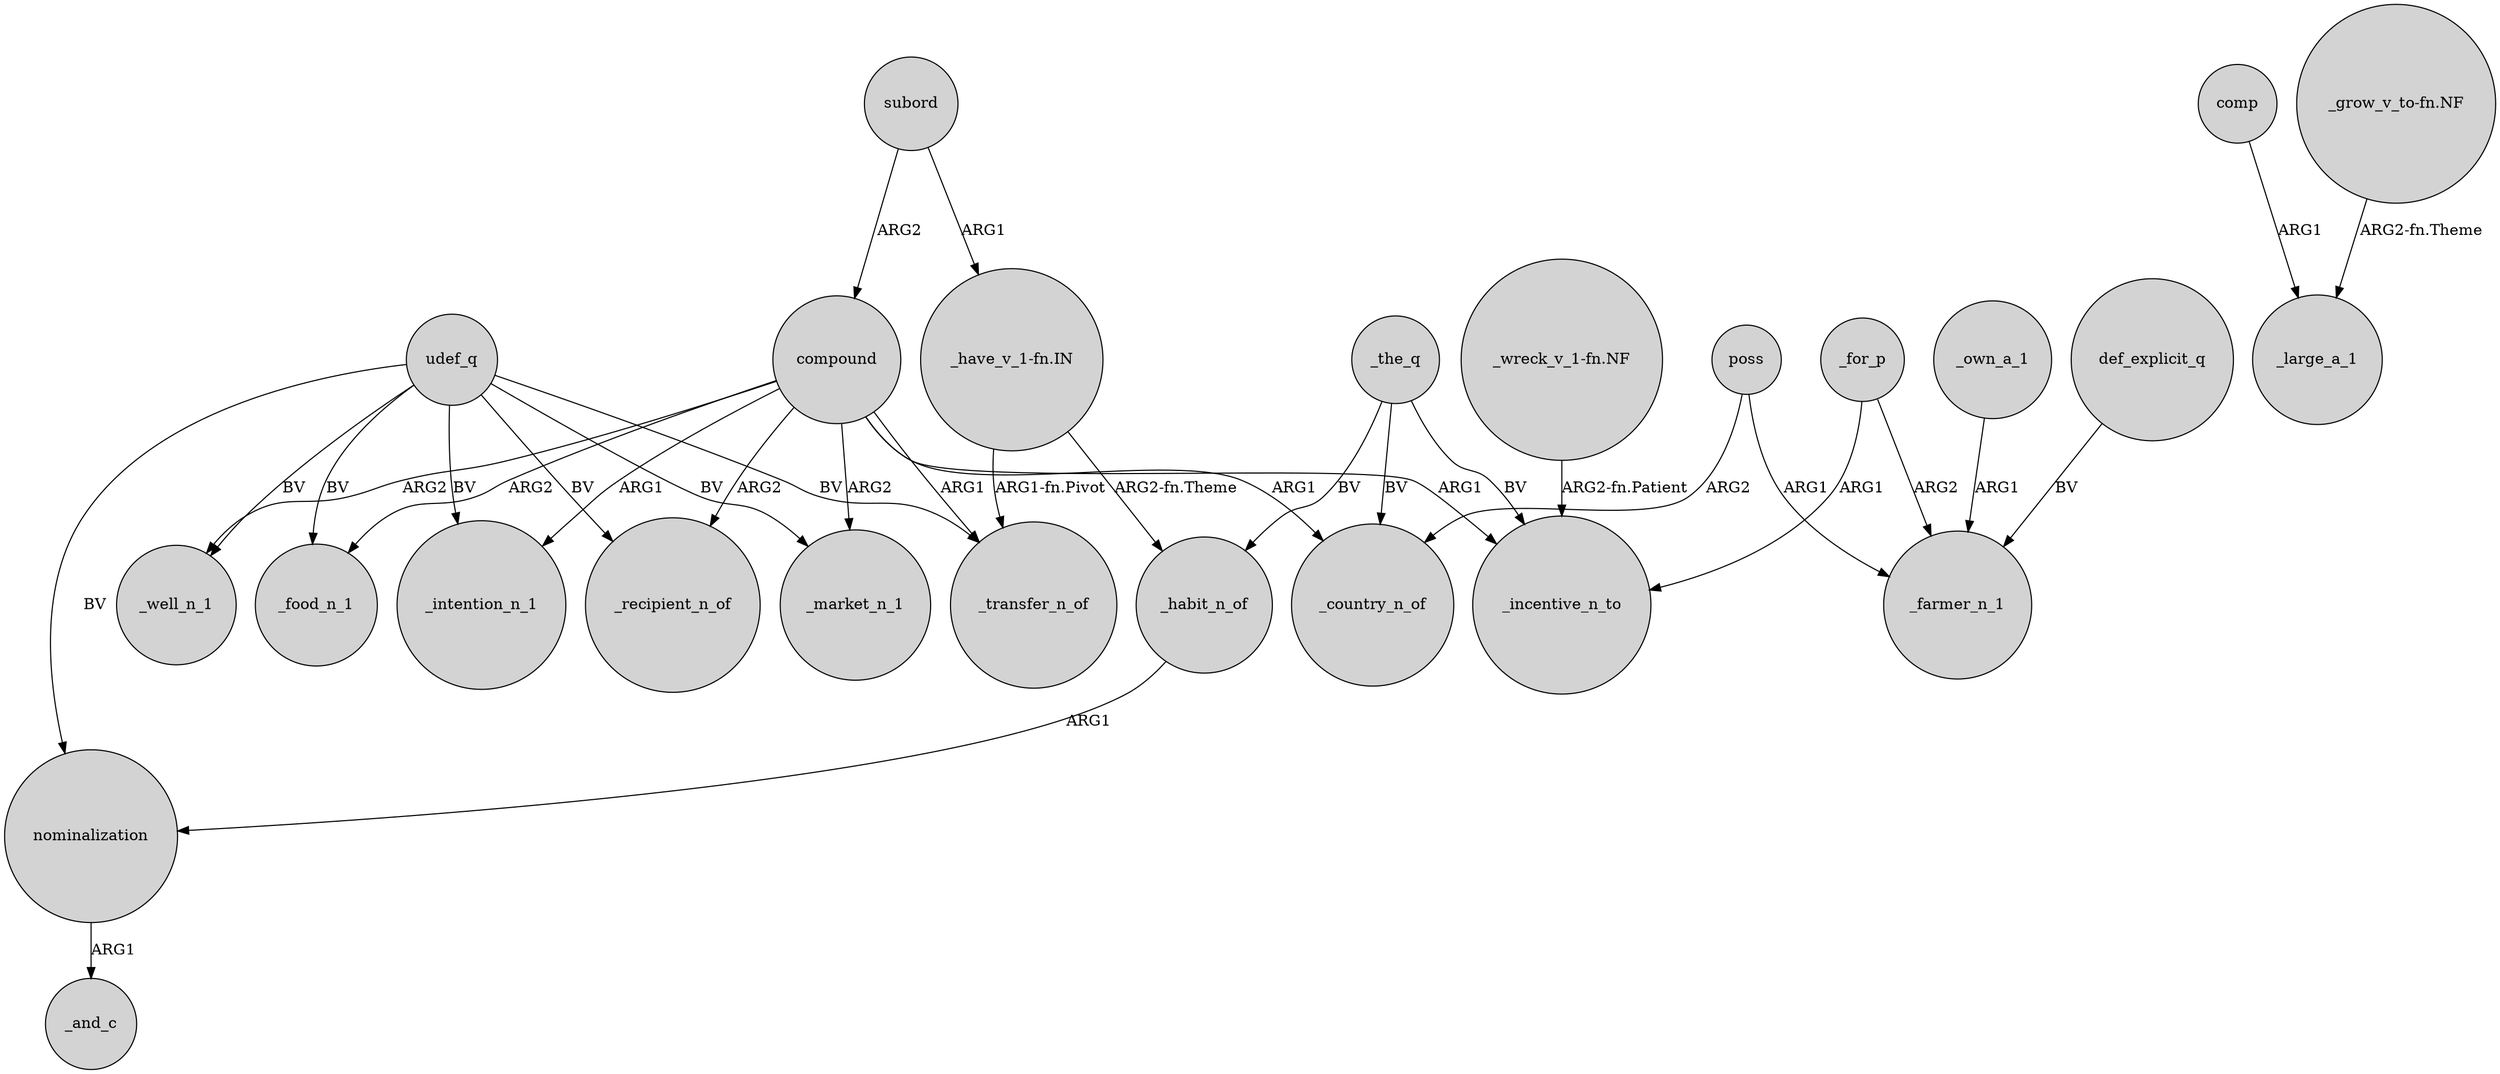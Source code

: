 digraph {
	node [shape=circle style=filled]
	compound -> _market_n_1 [label=ARG2]
	poss -> _country_n_of [label=ARG2]
	compound -> _food_n_1 [label=ARG2]
	"_have_v_1-fn.IN" -> _transfer_n_of [label="ARG1-fn.Pivot"]
	"_wreck_v_1-fn.NF" -> _incentive_n_to [label="ARG2-fn.Patient"]
	_for_p -> _incentive_n_to [label=ARG1]
	_the_q -> _habit_n_of [label=BV]
	nominalization -> _and_c [label=ARG1]
	comp -> _large_a_1 [label=ARG1]
	def_explicit_q -> _farmer_n_1 [label=BV]
	compound -> _intention_n_1 [label=ARG1]
	_the_q -> _incentive_n_to [label=BV]
	compound -> _well_n_1 [label=ARG2]
	udef_q -> _market_n_1 [label=BV]
	udef_q -> _transfer_n_of [label=BV]
	_own_a_1 -> _farmer_n_1 [label=ARG1]
	udef_q -> _food_n_1 [label=BV]
	udef_q -> _recipient_n_of [label=BV]
	_the_q -> _country_n_of [label=BV]
	_habit_n_of -> nominalization [label=ARG1]
	"_have_v_1-fn.IN" -> _habit_n_of [label="ARG2-fn.Theme"]
	compound -> _transfer_n_of [label=ARG1]
	_for_p -> _farmer_n_1 [label=ARG2]
	compound -> _country_n_of [label=ARG1]
	udef_q -> _intention_n_1 [label=BV]
	udef_q -> nominalization [label=BV]
	subord -> "_have_v_1-fn.IN" [label=ARG1]
	poss -> _farmer_n_1 [label=ARG1]
	compound -> _recipient_n_of [label=ARG2]
	udef_q -> _well_n_1 [label=BV]
	subord -> compound [label=ARG2]
	compound -> _incentive_n_to [label=ARG1]
	"_grow_v_to-fn.NF" -> _large_a_1 [label="ARG2-fn.Theme"]
}
